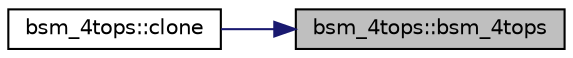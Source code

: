 digraph "bsm_4tops::bsm_4tops"
{
 // INTERACTIVE_SVG=YES
 // LATEX_PDF_SIZE
  edge [fontname="Helvetica",fontsize="10",labelfontname="Helvetica",labelfontsize="10"];
  node [fontname="Helvetica",fontsize="10",shape=record];
  rankdir="RL";
  Node1 [label="bsm_4tops::bsm_4tops",height=0.2,width=0.4,color="black", fillcolor="grey75", style="filled", fontcolor="black",tooltip=" "];
  Node1 -> Node2 [dir="back",color="midnightblue",fontsize="10",style="solid",fontname="Helvetica"];
  Node2 [label="bsm_4tops::clone",height=0.2,width=0.4,color="black", fillcolor="white", style="filled",URL="$classbsm__4tops.html#a886c2087bf3ffbc644f2d35e215856d0",tooltip=" "];
}
